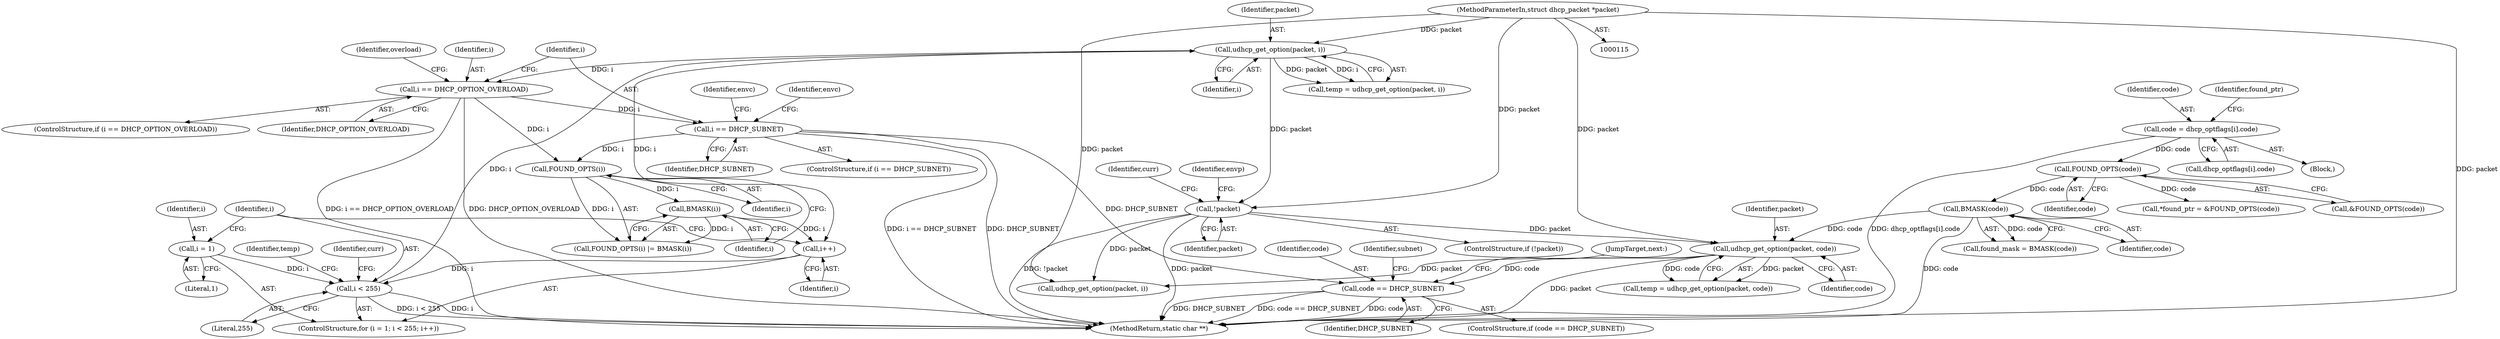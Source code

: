 digraph "1_busybox_74d9f1ba37010face4bd1449df4d60dd84450b06_0@del" {
"1000361" [label="(Call,code == DHCP_SUBNET)"];
"1000343" [label="(Call,udhcp_get_option(packet, code))"];
"1000204" [label="(Call,!packet)"];
"1000152" [label="(Call,udhcp_get_option(packet, i))"];
"1000116" [label="(MethodParameterIn,struct dhcp_packet *packet)"];
"1000144" [label="(Call,i < 255)"];
"1000141" [label="(Call,i = 1)"];
"1000147" [label="(Call,i++)"];
"1000178" [label="(Call,BMASK(i))"];
"1000176" [label="(Call,FOUND_OPTS(i))"];
"1000168" [label="(Call,i == DHCP_SUBNET)"];
"1000159" [label="(Call,i == DHCP_OPTION_OVERLOAD)"];
"1000328" [label="(Call,BMASK(code))"];
"1000323" [label="(Call,FOUND_OPTS(code))"];
"1000312" [label="(Call,code = dhcp_optflags[i].code)"];
"1000361" [label="(Call,code == DHCP_SUBNET)"];
"1000203" [label="(ControlStructure,if (!packet))"];
"1000314" [label="(Call,dhcp_optflags[i].code)"];
"1000148" [label="(Identifier,i)"];
"1000204" [label="(Call,!packet)"];
"1000163" [label="(Identifier,overload)"];
"1000322" [label="(Call,&FOUND_OPTS(code))"];
"1000470" [label="(MethodReturn,static char **)"];
"1000143" [label="(Literal,1)"];
"1000363" [label="(Identifier,DHCP_SUBNET)"];
"1000150" [label="(Call,temp = udhcp_get_option(packet, i))"];
"1000312" [label="(Call,code = dhcp_optflags[i].code)"];
"1000147" [label="(Call,i++)"];
"1000362" [label="(Identifier,code)"];
"1000151" [label="(Identifier,temp)"];
"1000174" [label="(Identifier,envc)"];
"1000160" [label="(Identifier,i)"];
"1000313" [label="(Identifier,code)"];
"1000321" [label="(Identifier,found_ptr)"];
"1000210" [label="(Identifier,curr)"];
"1000178" [label="(Call,BMASK(i))"];
"1000146" [label="(Literal,255)"];
"1000341" [label="(Call,temp = udhcp_get_option(packet, code))"];
"1000144" [label="(Call,i < 255)"];
"1000145" [label="(Identifier,i)"];
"1000324" [label="(Identifier,code)"];
"1000152" [label="(Call,udhcp_get_option(packet, i))"];
"1000320" [label="(Call,*found_ptr = &FOUND_OPTS(code))"];
"1000420" [label="(Call,udhcp_get_option(packet, i))"];
"1000176" [label="(Call,FOUND_OPTS(i))"];
"1000141" [label="(Call,i = 1)"];
"1000367" [label="(Identifier,subnet)"];
"1000207" [label="(Identifier,envp)"];
"1000343" [label="(Call,udhcp_get_option(packet, code))"];
"1000205" [label="(Identifier,packet)"];
"1000181" [label="(Identifier,curr)"];
"1000169" [label="(Identifier,i)"];
"1000159" [label="(Call,i == DHCP_OPTION_OVERLOAD)"];
"1000170" [label="(Identifier,DHCP_SUBNET)"];
"1000328" [label="(Call,BMASK(code))"];
"1000142" [label="(Identifier,i)"];
"1000329" [label="(Identifier,code)"];
"1000380" [label="(JumpTarget,next:)"];
"1000179" [label="(Identifier,i)"];
"1000326" [label="(Call,found_mask = BMASK(code))"];
"1000323" [label="(Call,FOUND_OPTS(code))"];
"1000172" [label="(Identifier,envc)"];
"1000140" [label="(ControlStructure,for (i = 1; i < 255; i++))"];
"1000161" [label="(Identifier,DHCP_OPTION_OVERLOAD)"];
"1000177" [label="(Identifier,i)"];
"1000310" [label="(Block,)"];
"1000167" [label="(ControlStructure,if (i == DHCP_SUBNET))"];
"1000154" [label="(Identifier,i)"];
"1000175" [label="(Call,FOUND_OPTS(i) |= BMASK(i))"];
"1000344" [label="(Identifier,packet)"];
"1000158" [label="(ControlStructure,if (i == DHCP_OPTION_OVERLOAD))"];
"1000360" [label="(ControlStructure,if (code == DHCP_SUBNET))"];
"1000345" [label="(Identifier,code)"];
"1000168" [label="(Call,i == DHCP_SUBNET)"];
"1000153" [label="(Identifier,packet)"];
"1000116" [label="(MethodParameterIn,struct dhcp_packet *packet)"];
"1000361" -> "1000360"  [label="AST: "];
"1000361" -> "1000363"  [label="CFG: "];
"1000362" -> "1000361"  [label="AST: "];
"1000363" -> "1000361"  [label="AST: "];
"1000367" -> "1000361"  [label="CFG: "];
"1000380" -> "1000361"  [label="CFG: "];
"1000361" -> "1000470"  [label="DDG: code == DHCP_SUBNET"];
"1000361" -> "1000470"  [label="DDG: code"];
"1000361" -> "1000470"  [label="DDG: DHCP_SUBNET"];
"1000343" -> "1000361"  [label="DDG: code"];
"1000168" -> "1000361"  [label="DDG: DHCP_SUBNET"];
"1000343" -> "1000341"  [label="AST: "];
"1000343" -> "1000345"  [label="CFG: "];
"1000344" -> "1000343"  [label="AST: "];
"1000345" -> "1000343"  [label="AST: "];
"1000341" -> "1000343"  [label="CFG: "];
"1000343" -> "1000470"  [label="DDG: packet"];
"1000343" -> "1000341"  [label="DDG: packet"];
"1000343" -> "1000341"  [label="DDG: code"];
"1000204" -> "1000343"  [label="DDG: packet"];
"1000116" -> "1000343"  [label="DDG: packet"];
"1000328" -> "1000343"  [label="DDG: code"];
"1000343" -> "1000420"  [label="DDG: packet"];
"1000204" -> "1000203"  [label="AST: "];
"1000204" -> "1000205"  [label="CFG: "];
"1000205" -> "1000204"  [label="AST: "];
"1000207" -> "1000204"  [label="CFG: "];
"1000210" -> "1000204"  [label="CFG: "];
"1000204" -> "1000470"  [label="DDG: packet"];
"1000204" -> "1000470"  [label="DDG: !packet"];
"1000152" -> "1000204"  [label="DDG: packet"];
"1000116" -> "1000204"  [label="DDG: packet"];
"1000204" -> "1000420"  [label="DDG: packet"];
"1000152" -> "1000150"  [label="AST: "];
"1000152" -> "1000154"  [label="CFG: "];
"1000153" -> "1000152"  [label="AST: "];
"1000154" -> "1000152"  [label="AST: "];
"1000150" -> "1000152"  [label="CFG: "];
"1000152" -> "1000147"  [label="DDG: i"];
"1000152" -> "1000150"  [label="DDG: packet"];
"1000152" -> "1000150"  [label="DDG: i"];
"1000116" -> "1000152"  [label="DDG: packet"];
"1000144" -> "1000152"  [label="DDG: i"];
"1000152" -> "1000159"  [label="DDG: i"];
"1000116" -> "1000115"  [label="AST: "];
"1000116" -> "1000470"  [label="DDG: packet"];
"1000116" -> "1000420"  [label="DDG: packet"];
"1000144" -> "1000140"  [label="AST: "];
"1000144" -> "1000146"  [label="CFG: "];
"1000145" -> "1000144"  [label="AST: "];
"1000146" -> "1000144"  [label="AST: "];
"1000151" -> "1000144"  [label="CFG: "];
"1000181" -> "1000144"  [label="CFG: "];
"1000144" -> "1000470"  [label="DDG: i < 255"];
"1000144" -> "1000470"  [label="DDG: i"];
"1000141" -> "1000144"  [label="DDG: i"];
"1000147" -> "1000144"  [label="DDG: i"];
"1000141" -> "1000140"  [label="AST: "];
"1000141" -> "1000143"  [label="CFG: "];
"1000142" -> "1000141"  [label="AST: "];
"1000143" -> "1000141"  [label="AST: "];
"1000145" -> "1000141"  [label="CFG: "];
"1000147" -> "1000140"  [label="AST: "];
"1000147" -> "1000148"  [label="CFG: "];
"1000148" -> "1000147"  [label="AST: "];
"1000145" -> "1000147"  [label="CFG: "];
"1000178" -> "1000147"  [label="DDG: i"];
"1000178" -> "1000175"  [label="AST: "];
"1000178" -> "1000179"  [label="CFG: "];
"1000179" -> "1000178"  [label="AST: "];
"1000175" -> "1000178"  [label="CFG: "];
"1000178" -> "1000175"  [label="DDG: i"];
"1000176" -> "1000178"  [label="DDG: i"];
"1000176" -> "1000175"  [label="AST: "];
"1000176" -> "1000177"  [label="CFG: "];
"1000177" -> "1000176"  [label="AST: "];
"1000179" -> "1000176"  [label="CFG: "];
"1000176" -> "1000175"  [label="DDG: i"];
"1000168" -> "1000176"  [label="DDG: i"];
"1000159" -> "1000176"  [label="DDG: i"];
"1000168" -> "1000167"  [label="AST: "];
"1000168" -> "1000170"  [label="CFG: "];
"1000169" -> "1000168"  [label="AST: "];
"1000170" -> "1000168"  [label="AST: "];
"1000172" -> "1000168"  [label="CFG: "];
"1000174" -> "1000168"  [label="CFG: "];
"1000168" -> "1000470"  [label="DDG: i == DHCP_SUBNET"];
"1000168" -> "1000470"  [label="DDG: DHCP_SUBNET"];
"1000159" -> "1000168"  [label="DDG: i"];
"1000159" -> "1000158"  [label="AST: "];
"1000159" -> "1000161"  [label="CFG: "];
"1000160" -> "1000159"  [label="AST: "];
"1000161" -> "1000159"  [label="AST: "];
"1000163" -> "1000159"  [label="CFG: "];
"1000169" -> "1000159"  [label="CFG: "];
"1000159" -> "1000470"  [label="DDG: i == DHCP_OPTION_OVERLOAD"];
"1000159" -> "1000470"  [label="DDG: DHCP_OPTION_OVERLOAD"];
"1000328" -> "1000326"  [label="AST: "];
"1000328" -> "1000329"  [label="CFG: "];
"1000329" -> "1000328"  [label="AST: "];
"1000326" -> "1000328"  [label="CFG: "];
"1000328" -> "1000470"  [label="DDG: code"];
"1000328" -> "1000326"  [label="DDG: code"];
"1000323" -> "1000328"  [label="DDG: code"];
"1000323" -> "1000322"  [label="AST: "];
"1000323" -> "1000324"  [label="CFG: "];
"1000324" -> "1000323"  [label="AST: "];
"1000322" -> "1000323"  [label="CFG: "];
"1000323" -> "1000320"  [label="DDG: code"];
"1000312" -> "1000323"  [label="DDG: code"];
"1000312" -> "1000310"  [label="AST: "];
"1000312" -> "1000314"  [label="CFG: "];
"1000313" -> "1000312"  [label="AST: "];
"1000314" -> "1000312"  [label="AST: "];
"1000321" -> "1000312"  [label="CFG: "];
"1000312" -> "1000470"  [label="DDG: dhcp_optflags[i].code"];
}
